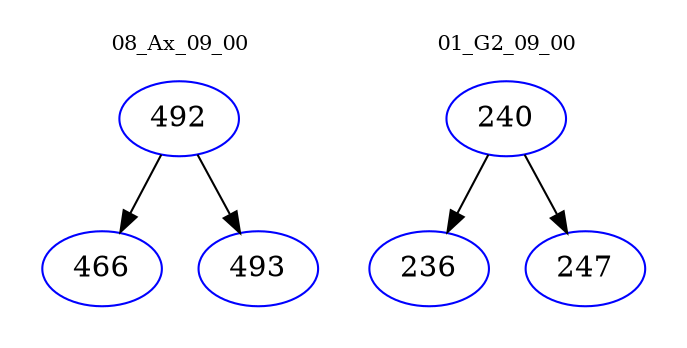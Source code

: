 digraph{
subgraph cluster_0 {
color = white
label = "08_Ax_09_00";
fontsize=10;
T0_492 [label="492", color="blue"]
T0_492 -> T0_466 [color="black"]
T0_466 [label="466", color="blue"]
T0_492 -> T0_493 [color="black"]
T0_493 [label="493", color="blue"]
}
subgraph cluster_1 {
color = white
label = "01_G2_09_00";
fontsize=10;
T1_240 [label="240", color="blue"]
T1_240 -> T1_236 [color="black"]
T1_236 [label="236", color="blue"]
T1_240 -> T1_247 [color="black"]
T1_247 [label="247", color="blue"]
}
}
